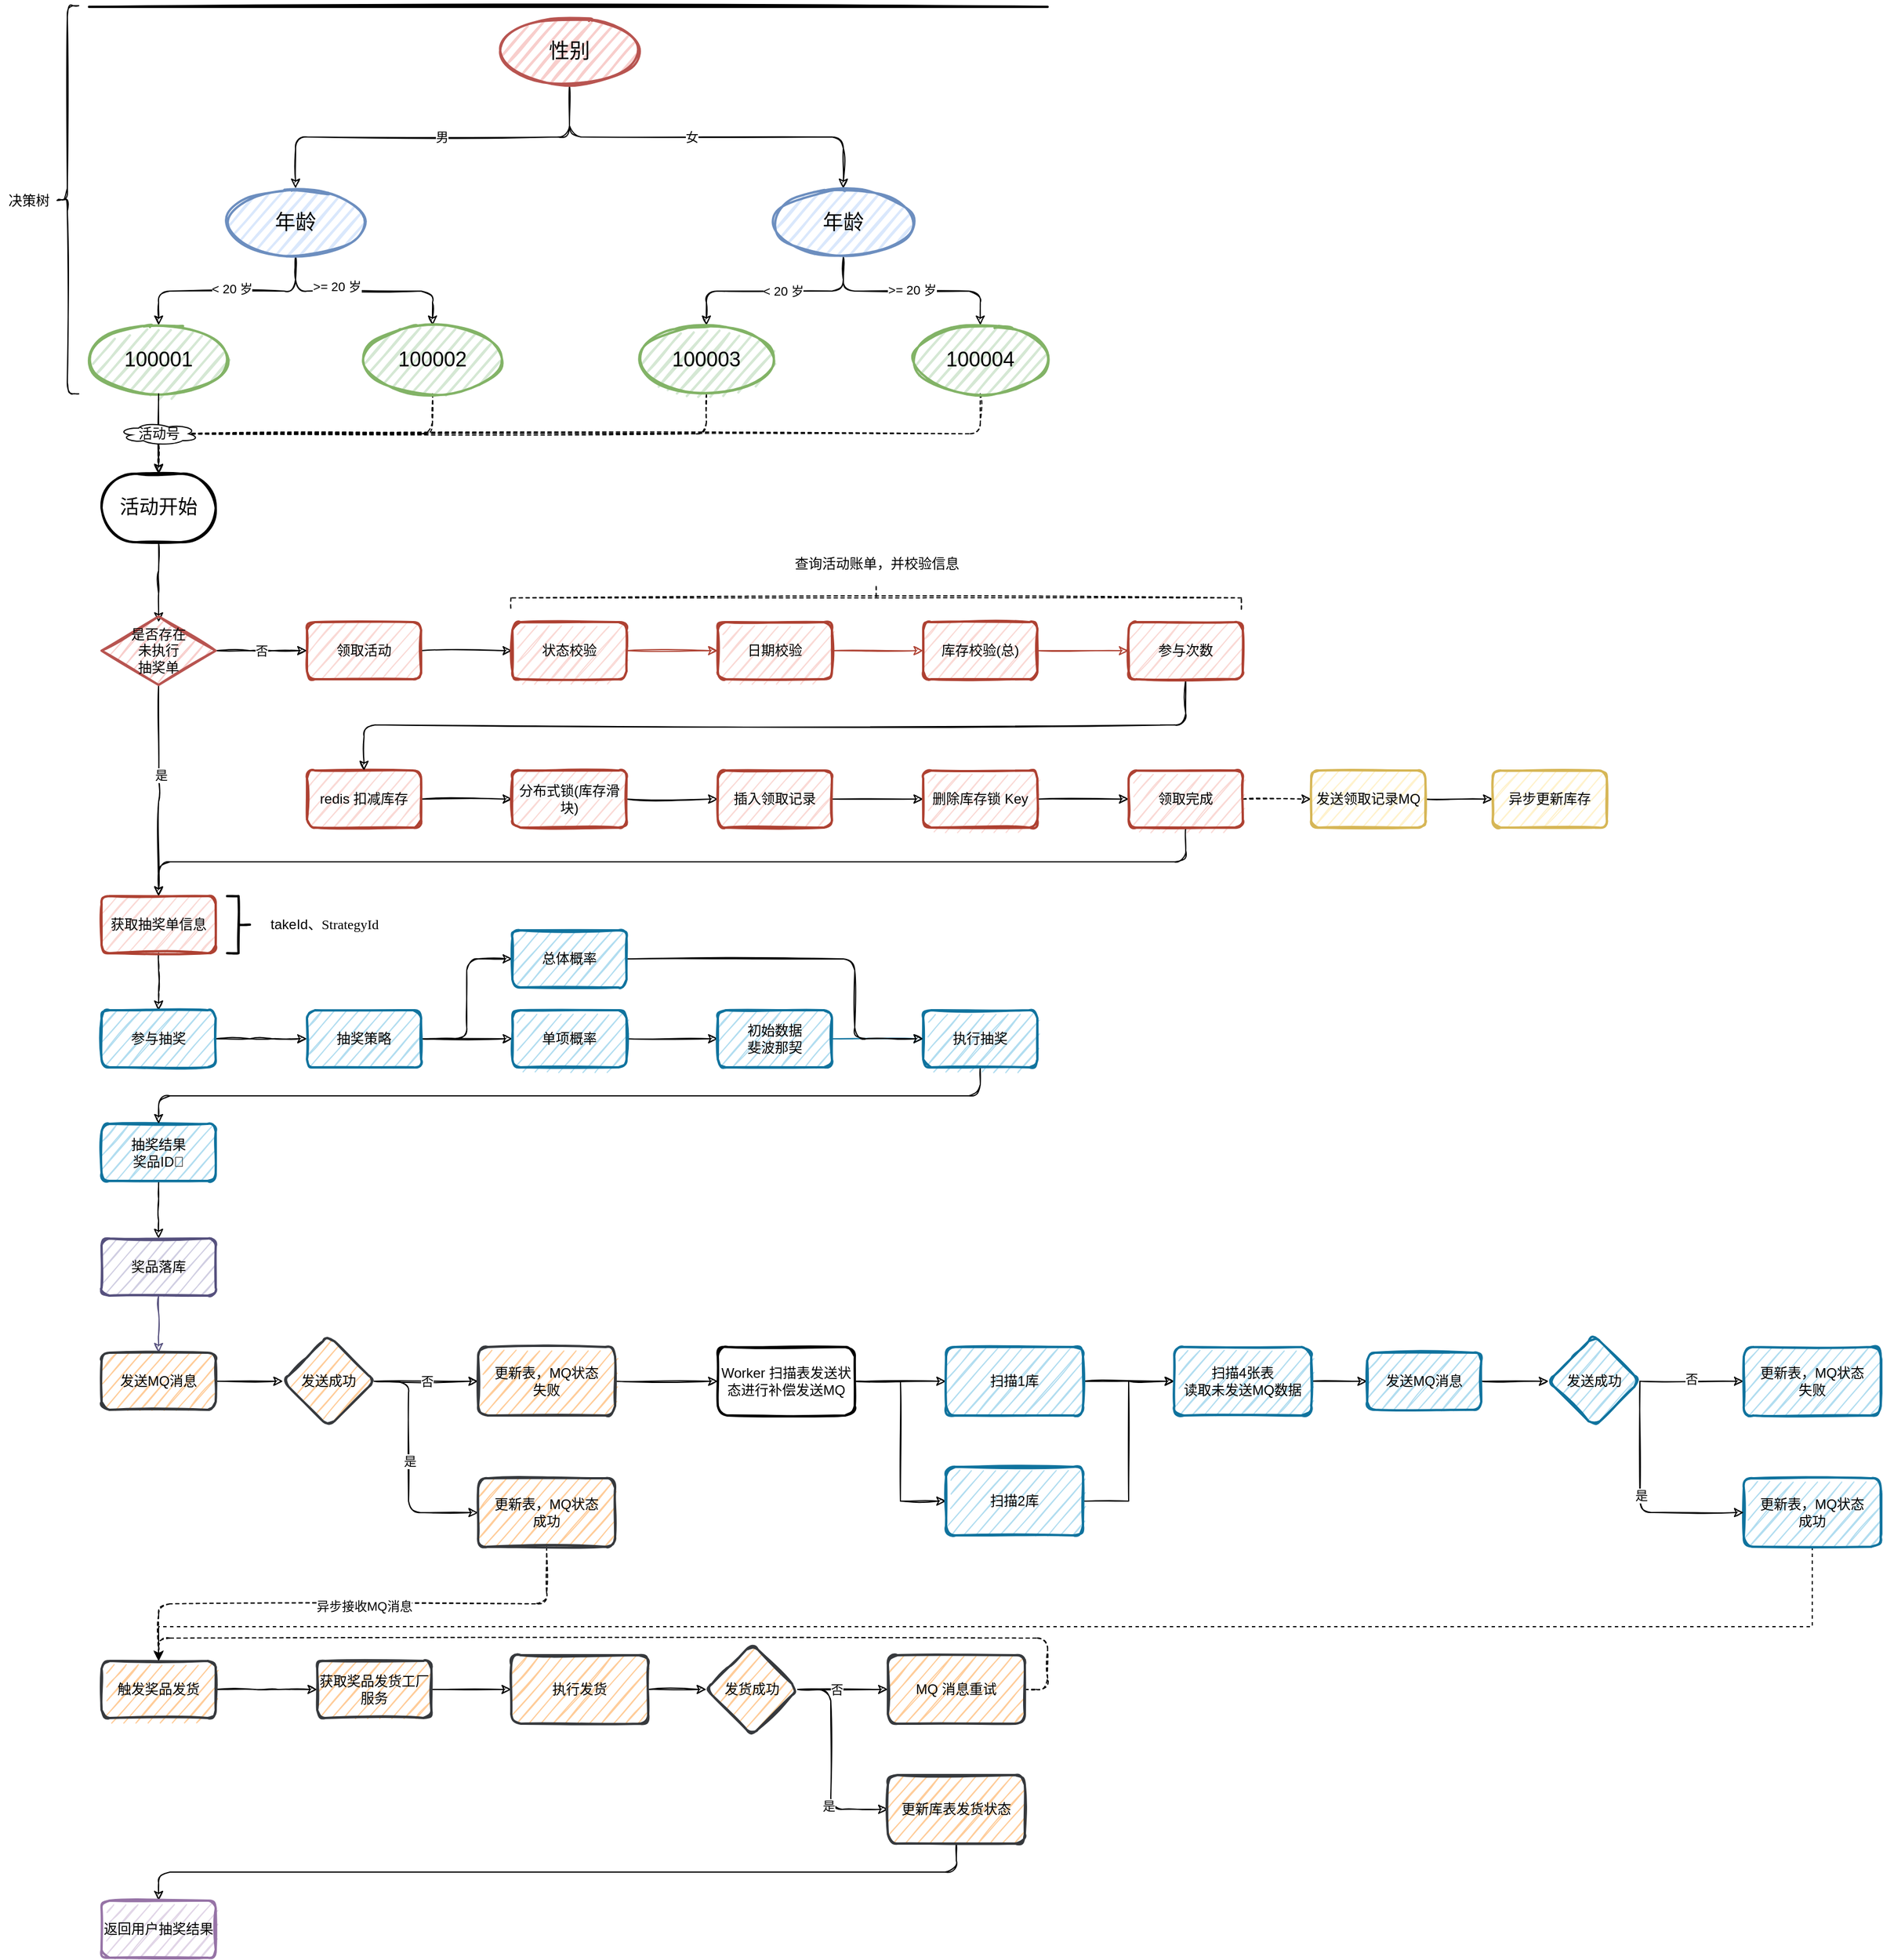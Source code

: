 <mxfile version="20.2.8" type="device"><diagram id="vXGlkZkOUuBDMCx0TaZ9" name="主流程"><mxGraphModel dx="2183" dy="1724" grid="0" gridSize="10" guides="1" tooltips="1" connect="1" arrows="1" fold="1" page="0" pageScale="1" pageWidth="827" pageHeight="1169" math="0" shadow="0"><root><mxCell id="0"/><mxCell id="1" parent="0"/><mxCell id="6XH0-8EDcf9ullUSbxHj-54" style="edgeStyle=elbowEdgeStyle;sketch=1;orthogonalLoop=1;jettySize=auto;elbow=vertical;html=1;exitX=0.5;exitY=1;exitDx=0;exitDy=0;exitPerimeter=0;" parent="1" source="6XH0-8EDcf9ullUSbxHj-1" edge="1"><mxGeometry relative="1" as="geometry"><mxPoint x="131" y="120" as="targetPoint"/></mxGeometry></mxCell><mxCell id="6XH0-8EDcf9ullUSbxHj-1" value="&lt;font style=&quot;font-size: 17px&quot;&gt;活动开始&lt;/font&gt;" style="strokeWidth=2;html=1;shape=mxgraph.flowchart.terminator;whiteSpace=wrap;sketch=1;rounded=1;" parent="1" vertex="1"><mxGeometry x="81" y="-10" width="100" height="60" as="geometry"/></mxCell><mxCell id="6XH0-8EDcf9ullUSbxHj-8" value="" style="edgeStyle=none;sketch=1;orthogonalLoop=1;jettySize=auto;html=1;" parent="1" source="6XH0-8EDcf9ullUSbxHj-4" target="6XH0-8EDcf9ullUSbxHj-7" edge="1"><mxGeometry relative="1" as="geometry"/></mxCell><mxCell id="6XH0-8EDcf9ullUSbxHj-4" value="领取活动" style="whiteSpace=wrap;html=1;absoluteArcSize=1;arcSize=14;strokeWidth=2;sketch=1;fillColor=#fad9d5;strokeColor=#ae4132;rounded=1;" parent="1" vertex="1"><mxGeometry x="261" y="120" width="100" height="50" as="geometry"/></mxCell><mxCell id="6XH0-8EDcf9ullUSbxHj-49" value="" style="edgeStyle=elbowEdgeStyle;sketch=1;orthogonalLoop=1;jettySize=auto;elbow=vertical;html=1;" parent="1" source="U3BsXF1RFJ7e_8A1FGxd-13" target="6XH0-8EDcf9ullUSbxHj-48" edge="1"><mxGeometry relative="1" as="geometry"/></mxCell><mxCell id="U3BsXF1RFJ7e_8A1FGxd-14" style="edgeStyle=orthogonalEdgeStyle;rounded=0;orthogonalLoop=1;jettySize=auto;html=1;exitX=1;exitY=0.5;exitDx=0;exitDy=0;entryX=0;entryY=0.5;entryDx=0;entryDy=0;sketch=1;" parent="1" source="6XH0-8EDcf9ullUSbxHj-15" target="U3BsXF1RFJ7e_8A1FGxd-9" edge="1"><mxGeometry relative="1" as="geometry"/></mxCell><mxCell id="6XH0-8EDcf9ullUSbxHj-15" value="redis 扣减库存" style="whiteSpace=wrap;html=1;absoluteArcSize=1;arcSize=14;strokeWidth=2;sketch=1;fillColor=#fad9d5;strokeColor=#ae4132;rounded=1;" parent="1" vertex="1"><mxGeometry x="261" y="250" width="100" height="50" as="geometry"/></mxCell><mxCell id="6XH0-8EDcf9ullUSbxHj-50" style="edgeStyle=elbowEdgeStyle;sketch=1;orthogonalLoop=1;jettySize=auto;elbow=vertical;html=1;exitX=0.5;exitY=1;exitDx=0;exitDy=0;entryX=0.5;entryY=0;entryDx=0;entryDy=0;" parent="1" source="6XH0-8EDcf9ullUSbxHj-48" target="6XH0-8EDcf9ullUSbxHj-19" edge="1"><mxGeometry relative="1" as="geometry"/></mxCell><mxCell id="6XH0-8EDcf9ullUSbxHj-48" value="获取抽奖单信息" style="whiteSpace=wrap;html=1;absoluteArcSize=1;arcSize=14;strokeWidth=2;sketch=1;fillColor=#fad9d5;strokeColor=#ae4132;rounded=1;" parent="1" vertex="1"><mxGeometry x="81" y="360" width="100" height="50" as="geometry"/></mxCell><mxCell id="6XH0-8EDcf9ullUSbxHj-23" value="" style="edgeStyle=elbowEdgeStyle;sketch=1;orthogonalLoop=1;jettySize=auto;elbow=vertical;html=1;fillColor=#b1ddf0;" parent="1" source="6XH0-8EDcf9ullUSbxHj-19" target="6XH0-8EDcf9ullUSbxHj-22" edge="1"><mxGeometry relative="1" as="geometry"/></mxCell><mxCell id="6XH0-8EDcf9ullUSbxHj-19" value="参与抽奖" style="whiteSpace=wrap;html=1;absoluteArcSize=1;arcSize=14;strokeWidth=2;sketch=1;fillColor=#b1ddf0;strokeColor=#10739e;rounded=1;" parent="1" vertex="1"><mxGeometry x="81" y="460" width="100" height="50" as="geometry"/></mxCell><mxCell id="6XH0-8EDcf9ullUSbxHj-41" value="" style="edgeStyle=elbowEdgeStyle;sketch=1;orthogonalLoop=1;jettySize=auto;elbow=vertical;html=1;" parent="1" source="6XH0-8EDcf9ullUSbxHj-37" target="6XH0-8EDcf9ullUSbxHj-40" edge="1"><mxGeometry relative="1" as="geometry"/></mxCell><mxCell id="6XH0-8EDcf9ullUSbxHj-37" value="抽奖结果&lt;br&gt;奖品ID🏅" style="whiteSpace=wrap;html=1;absoluteArcSize=1;arcSize=14;strokeWidth=2;sketch=1;fillColor=#b1ddf0;strokeColor=#10739e;rounded=1;" parent="1" vertex="1"><mxGeometry x="81" y="559.5" width="100" height="50" as="geometry"/></mxCell><mxCell id="6XH0-8EDcf9ullUSbxHj-43" value="" style="edgeStyle=elbowEdgeStyle;sketch=1;orthogonalLoop=1;jettySize=auto;elbow=vertical;html=1;fillColor=#d0cee2;strokeColor=#56517e;" parent="1" source="6XH0-8EDcf9ullUSbxHj-40" target="6XH0-8EDcf9ullUSbxHj-42" edge="1"><mxGeometry relative="1" as="geometry"/></mxCell><mxCell id="6XH0-8EDcf9ullUSbxHj-40" value="奖品落库" style="whiteSpace=wrap;html=1;absoluteArcSize=1;arcSize=14;strokeWidth=2;sketch=1;fillColor=#d0cee2;strokeColor=#56517e;rounded=1;" parent="1" vertex="1"><mxGeometry x="81" y="660" width="100" height="50" as="geometry"/></mxCell><mxCell id="6XH0-8EDcf9ullUSbxHj-45" value="" style="edgeStyle=elbowEdgeStyle;sketch=1;orthogonalLoop=1;jettySize=auto;elbow=vertical;html=1;dashed=1;" parent="1" source="-R9svivSNMf1CffQlSae-5" target="6XH0-8EDcf9ullUSbxHj-44" edge="1"><mxGeometry relative="1" as="geometry"/></mxCell><mxCell id="-R9svivSNMf1CffQlSae-14" value="异步接收MQ消息" style="edgeLabel;html=1;align=center;verticalAlign=middle;resizable=0;points=[];rounded=1;" parent="6XH0-8EDcf9ullUSbxHj-45" vertex="1" connectable="0"><mxGeometry x="-0.509" y="2" relative="1" as="geometry"><mxPoint x="-102" as="offset"/></mxGeometry></mxCell><mxCell id="-R9svivSNMf1CffQlSae-4" value="" style="edgeStyle=orthogonalEdgeStyle;orthogonalLoop=1;jettySize=auto;html=1;sketch=1;" parent="1" source="6XH0-8EDcf9ullUSbxHj-42" target="-R9svivSNMf1CffQlSae-3" edge="1"><mxGeometry relative="1" as="geometry"/></mxCell><mxCell id="6XH0-8EDcf9ullUSbxHj-42" value="发送MQ消息" style="whiteSpace=wrap;html=1;absoluteArcSize=1;arcSize=14;strokeWidth=2;sketch=1;fillColor=#ffcc99;strokeColor=#36393d;rounded=1;" parent="1" vertex="1"><mxGeometry x="81" y="760" width="100" height="50" as="geometry"/></mxCell><mxCell id="6XH0-8EDcf9ullUSbxHj-47" value="" style="edgeStyle=elbowEdgeStyle;sketch=1;orthogonalLoop=1;jettySize=auto;elbow=vertical;html=1;fillColor=#d5e8d4;" parent="1" source="6XH0-8EDcf9ullUSbxHj-44" target="6XH0-8EDcf9ullUSbxHj-46" edge="1"><mxGeometry relative="1" as="geometry"/></mxCell><mxCell id="6XH0-8EDcf9ullUSbxHj-44" value="触发奖品发货" style="whiteSpace=wrap;html=1;absoluteArcSize=1;arcSize=14;strokeWidth=2;sketch=1;fillColor=#ffcc99;strokeColor=#36393d;rounded=1;" parent="1" vertex="1"><mxGeometry x="81" y="1030" width="100" height="50" as="geometry"/></mxCell><mxCell id="-R9svivSNMf1CffQlSae-16" value="" style="edgeStyle=orthogonalEdgeStyle;sketch=1;orthogonalLoop=1;jettySize=auto;html=1;" parent="1" source="6XH0-8EDcf9ullUSbxHj-46" target="-R9svivSNMf1CffQlSae-15" edge="1"><mxGeometry relative="1" as="geometry"/></mxCell><mxCell id="6XH0-8EDcf9ullUSbxHj-46" value="获取奖品发货工厂服务" style="whiteSpace=wrap;html=1;absoluteArcSize=1;arcSize=14;strokeWidth=2;sketch=1;fillColor=#ffcc99;strokeColor=#36393d;rounded=1;" parent="1" vertex="1"><mxGeometry x="270" y="1030" width="100" height="50" as="geometry"/></mxCell><mxCell id="6XH0-8EDcf9ullUSbxHj-28" style="edgeStyle=orthogonalEdgeStyle;sketch=1;orthogonalLoop=1;jettySize=auto;html=1;exitX=1;exitY=0.5;exitDx=0;exitDy=0;entryX=0;entryY=0.5;entryDx=0;entryDy=0;" parent="1" source="6XH0-8EDcf9ullUSbxHj-22" target="6XH0-8EDcf9ullUSbxHj-24" edge="1"><mxGeometry relative="1" as="geometry"/></mxCell><mxCell id="6XH0-8EDcf9ullUSbxHj-29" style="edgeStyle=none;sketch=1;orthogonalLoop=1;jettySize=auto;html=1;exitX=1;exitY=0.5;exitDx=0;exitDy=0;fillColor=#b1ddf0;" parent="1" source="6XH0-8EDcf9ullUSbxHj-22" target="6XH0-8EDcf9ullUSbxHj-26" edge="1"><mxGeometry relative="1" as="geometry"/></mxCell><mxCell id="6XH0-8EDcf9ullUSbxHj-22" value="抽奖策略" style="whiteSpace=wrap;html=1;absoluteArcSize=1;arcSize=14;strokeWidth=2;sketch=1;fillColor=#b1ddf0;strokeColor=#10739e;rounded=1;" parent="1" vertex="1"><mxGeometry x="261" y="460" width="100" height="50" as="geometry"/></mxCell><mxCell id="6XH0-8EDcf9ullUSbxHj-31" value="" style="edgeStyle=none;sketch=1;orthogonalLoop=1;jettySize=auto;html=1;fillColor=#b1ddf0;" parent="1" source="6XH0-8EDcf9ullUSbxHj-26" target="6XH0-8EDcf9ullUSbxHj-30" edge="1"><mxGeometry relative="1" as="geometry"/></mxCell><mxCell id="6XH0-8EDcf9ullUSbxHj-26" value="单项概率" style="whiteSpace=wrap;html=1;absoluteArcSize=1;arcSize=14;strokeWidth=2;sketch=1;fillColor=#b1ddf0;strokeColor=#10739e;rounded=1;" parent="1" vertex="1"><mxGeometry x="441" y="460" width="100" height="50" as="geometry"/></mxCell><mxCell id="6XH0-8EDcf9ullUSbxHj-35" value="" style="edgeStyle=orthogonalEdgeStyle;sketch=1;orthogonalLoop=1;jettySize=auto;html=1;fillColor=#b1ddf0;strokeColor=#10739e;" parent="1" source="6XH0-8EDcf9ullUSbxHj-30" target="6XH0-8EDcf9ullUSbxHj-34" edge="1"><mxGeometry relative="1" as="geometry"/></mxCell><mxCell id="6XH0-8EDcf9ullUSbxHj-30" value="初始数据&lt;br&gt;斐波那契" style="whiteSpace=wrap;html=1;absoluteArcSize=1;arcSize=14;strokeWidth=2;sketch=1;fillColor=#b1ddf0;strokeColor=#10739e;rounded=1;" parent="1" vertex="1"><mxGeometry x="621" y="460" width="100" height="50" as="geometry"/></mxCell><mxCell id="6XH0-8EDcf9ullUSbxHj-39" style="edgeStyle=elbowEdgeStyle;sketch=1;orthogonalLoop=1;jettySize=auto;elbow=vertical;html=1;exitX=0.5;exitY=1;exitDx=0;exitDy=0;entryX=0.5;entryY=0;entryDx=0;entryDy=0;" parent="1" source="6XH0-8EDcf9ullUSbxHj-34" target="6XH0-8EDcf9ullUSbxHj-37" edge="1"><mxGeometry relative="1" as="geometry"/></mxCell><mxCell id="6XH0-8EDcf9ullUSbxHj-34" value="执行抽奖" style="whiteSpace=wrap;html=1;absoluteArcSize=1;arcSize=14;strokeWidth=2;sketch=1;fillColor=#b1ddf0;strokeColor=#10739e;rounded=1;" parent="1" vertex="1"><mxGeometry x="801" y="460" width="100" height="50" as="geometry"/></mxCell><mxCell id="6XH0-8EDcf9ullUSbxHj-33" style="edgeStyle=orthogonalEdgeStyle;sketch=1;orthogonalLoop=1;jettySize=auto;html=1;exitX=1;exitY=0.5;exitDx=0;exitDy=0;entryX=0;entryY=0.5;entryDx=0;entryDy=0;" parent="1" source="6XH0-8EDcf9ullUSbxHj-24" target="6XH0-8EDcf9ullUSbxHj-34" edge="1"><mxGeometry relative="1" as="geometry"><Array as="points"><mxPoint x="741" y="415"/><mxPoint x="741" y="485"/></Array></mxGeometry></mxCell><mxCell id="6XH0-8EDcf9ullUSbxHj-24" value="总体概率" style="whiteSpace=wrap;html=1;absoluteArcSize=1;arcSize=14;strokeWidth=2;sketch=1;fillColor=#b1ddf0;strokeColor=#10739e;rounded=1;" parent="1" vertex="1"><mxGeometry x="441" y="390" width="100" height="50" as="geometry"/></mxCell><mxCell id="6XH0-8EDcf9ullUSbxHj-10" value="" style="edgeStyle=none;sketch=1;orthogonalLoop=1;jettySize=auto;html=1;fillColor=#fad9d5;strokeColor=#ae4132;" parent="1" source="6XH0-8EDcf9ullUSbxHj-7" target="6XH0-8EDcf9ullUSbxHj-9" edge="1"><mxGeometry relative="1" as="geometry"/></mxCell><mxCell id="6XH0-8EDcf9ullUSbxHj-7" value="状态校验" style="whiteSpace=wrap;html=1;absoluteArcSize=1;arcSize=14;strokeWidth=2;sketch=1;fillColor=#fad9d5;strokeColor=#ae4132;rounded=1;" parent="1" vertex="1"><mxGeometry x="441" y="120" width="100" height="50" as="geometry"/></mxCell><mxCell id="6XH0-8EDcf9ullUSbxHj-12" value="" style="edgeStyle=none;sketch=1;orthogonalLoop=1;jettySize=auto;html=1;fillColor=#fad9d5;strokeColor=#ae4132;" parent="1" source="6XH0-8EDcf9ullUSbxHj-9" target="6XH0-8EDcf9ullUSbxHj-11" edge="1"><mxGeometry relative="1" as="geometry"/></mxCell><mxCell id="6XH0-8EDcf9ullUSbxHj-9" value="日期校验" style="whiteSpace=wrap;html=1;absoluteArcSize=1;arcSize=14;strokeWidth=2;sketch=1;fillColor=#fad9d5;strokeColor=#ae4132;rounded=1;" parent="1" vertex="1"><mxGeometry x="621" y="120" width="100" height="50" as="geometry"/></mxCell><mxCell id="6XH0-8EDcf9ullUSbxHj-14" value="" style="edgeStyle=none;sketch=1;orthogonalLoop=1;jettySize=auto;html=1;fillColor=#fad9d5;strokeColor=#ae4132;" parent="1" source="6XH0-8EDcf9ullUSbxHj-11" target="6XH0-8EDcf9ullUSbxHj-13" edge="1"><mxGeometry relative="1" as="geometry"/></mxCell><mxCell id="6XH0-8EDcf9ullUSbxHj-11" value="库存校验(总)" style="whiteSpace=wrap;html=1;absoluteArcSize=1;arcSize=14;strokeWidth=2;sketch=1;fillColor=#fad9d5;strokeColor=#ae4132;rounded=1;" parent="1" vertex="1"><mxGeometry x="801" y="120" width="100" height="50" as="geometry"/></mxCell><mxCell id="6XH0-8EDcf9ullUSbxHj-18" style="edgeStyle=elbowEdgeStyle;sketch=1;orthogonalLoop=1;jettySize=auto;elbow=vertical;html=1;exitX=0.5;exitY=1;exitDx=0;exitDy=0;" parent="1" source="6XH0-8EDcf9ullUSbxHj-13" target="6XH0-8EDcf9ullUSbxHj-15" edge="1"><mxGeometry relative="1" as="geometry"/></mxCell><mxCell id="6XH0-8EDcf9ullUSbxHj-13" value="参与次数" style="whiteSpace=wrap;html=1;absoluteArcSize=1;arcSize=14;strokeWidth=2;sketch=1;fillColor=#fad9d5;strokeColor=#ae4132;rounded=1;" parent="1" vertex="1"><mxGeometry x="981" y="120" width="100" height="50" as="geometry"/></mxCell><mxCell id="6XH0-8EDcf9ullUSbxHj-51" value="" style="strokeWidth=2;html=1;shape=mxgraph.flowchart.annotation_2;align=left;labelPosition=right;pointerEvents=1;sketch=1;gradientColor=none;rotation=-180;rounded=1;" parent="1" vertex="1"><mxGeometry x="191" y="360" width="20" height="50" as="geometry"/></mxCell><mxCell id="6XH0-8EDcf9ullUSbxHj-52" value="&lt;span&gt;takeId、&lt;/span&gt;&lt;span style=&quot;font-size: 9pt ; background-color: rgb(255 , 255 , 255) ; font-family: &amp;#34;menlo&amp;#34;&quot;&gt;StrategyId&lt;/span&gt;" style="text;html=1;align=center;verticalAlign=middle;resizable=0;points=[];autosize=1;rounded=1;" parent="1" vertex="1"><mxGeometry x="211" y="375" width="130" height="20" as="geometry"/></mxCell><mxCell id="6XH0-8EDcf9ullUSbxHj-56" value="否" style="edgeStyle=elbowEdgeStyle;sketch=1;orthogonalLoop=1;jettySize=auto;elbow=horizontal;html=1;exitX=1;exitY=0.5;exitDx=0;exitDy=0;exitPerimeter=0;entryX=0;entryY=0.5;entryDx=0;entryDy=0;" parent="1" source="6XH0-8EDcf9ullUSbxHj-55" target="6XH0-8EDcf9ullUSbxHj-4" edge="1"><mxGeometry relative="1" as="geometry"><mxPoint x="181" y="190" as="targetPoint"/></mxGeometry></mxCell><mxCell id="6XH0-8EDcf9ullUSbxHj-57" style="edgeStyle=elbowEdgeStyle;sketch=1;orthogonalLoop=1;jettySize=auto;elbow=vertical;html=1;exitX=0.5;exitY=1;exitDx=0;exitDy=0;exitPerimeter=0;entryX=0.5;entryY=0;entryDx=0;entryDy=0;" parent="1" source="6XH0-8EDcf9ullUSbxHj-55" target="6XH0-8EDcf9ullUSbxHj-48" edge="1"><mxGeometry relative="1" as="geometry"/></mxCell><mxCell id="6XH0-8EDcf9ullUSbxHj-58" value="是" style="edgeLabel;html=1;align=center;verticalAlign=middle;resizable=0;points=[];rounded=1;" parent="6XH0-8EDcf9ullUSbxHj-57" vertex="1" connectable="0"><mxGeometry x="0.005" y="14" relative="1" as="geometry"><mxPoint x="-12" y="-14" as="offset"/></mxGeometry></mxCell><mxCell id="6XH0-8EDcf9ullUSbxHj-55" value="是否存在&lt;br&gt;未执行&lt;br&gt;抽奖单" style="strokeWidth=2;html=1;shape=mxgraph.flowchart.decision;whiteSpace=wrap;sketch=1;fillColor=#f8cecc;strokeColor=#b85450;rounded=1;" parent="1" vertex="1"><mxGeometry x="81" y="115" width="100" height="60" as="geometry"/></mxCell><mxCell id="6XH0-8EDcf9ullUSbxHj-59" value="" style="strokeWidth=1;html=1;shape=mxgraph.flowchart.annotation_2;align=left;labelPosition=right;pointerEvents=1;sketch=1;gradientColor=none;rotation=90;dashed=1;rounded=1;" parent="1" vertex="1"><mxGeometry x="749.75" y="-221.25" width="20" height="640" as="geometry"/></mxCell><mxCell id="6XH0-8EDcf9ullUSbxHj-60" value="查询活动账单，并校验信息" style="text;html=1;align=center;verticalAlign=middle;resizable=0;points=[];autosize=1;rounded=1;" parent="1" vertex="1"><mxGeometry x="679.75" y="59" width="160" height="20" as="geometry"/></mxCell><mxCell id="PpdrGsxcxqGXUW3jAKNM-9" style="edgeStyle=orthogonalEdgeStyle;sketch=1;orthogonalLoop=1;jettySize=auto;html=1;exitX=0.5;exitY=1;exitDx=0;exitDy=0;entryX=0.5;entryY=0;entryDx=0;entryDy=0;" parent="1" source="PpdrGsxcxqGXUW3jAKNM-1" target="PpdrGsxcxqGXUW3jAKNM-2" edge="1"><mxGeometry relative="1" as="geometry"/></mxCell><mxCell id="PpdrGsxcxqGXUW3jAKNM-11" value="男" style="edgeLabel;html=1;align=center;verticalAlign=middle;resizable=0;points=[];rounded=1;" parent="PpdrGsxcxqGXUW3jAKNM-9" vertex="1" connectable="0"><mxGeometry x="-0.05" relative="1" as="geometry"><mxPoint as="offset"/></mxGeometry></mxCell><mxCell id="PpdrGsxcxqGXUW3jAKNM-10" style="edgeStyle=orthogonalEdgeStyle;sketch=1;orthogonalLoop=1;jettySize=auto;html=1;exitX=0.5;exitY=1;exitDx=0;exitDy=0;" parent="1" source="PpdrGsxcxqGXUW3jAKNM-1" target="PpdrGsxcxqGXUW3jAKNM-3" edge="1"><mxGeometry relative="1" as="geometry"/></mxCell><mxCell id="PpdrGsxcxqGXUW3jAKNM-12" value="女" style="edgeLabel;html=1;align=center;verticalAlign=middle;resizable=0;points=[];rounded=1;" parent="PpdrGsxcxqGXUW3jAKNM-10" vertex="1" connectable="0"><mxGeometry x="-0.082" relative="1" as="geometry"><mxPoint as="offset"/></mxGeometry></mxCell><mxCell id="PpdrGsxcxqGXUW3jAKNM-1" value="&lt;font style=&quot;font-size: 18px&quot;&gt;性别&lt;/font&gt;" style="ellipse;whiteSpace=wrap;html=1;strokeWidth=2;fillWeight=2;hachureGap=8;fillColor=#f8cecc;fillStyle=dots;sketch=1;strokeColor=#b85450;rounded=1;" parent="1" vertex="1"><mxGeometry x="431" y="-410" width="120" height="60" as="geometry"/></mxCell><mxCell id="PpdrGsxcxqGXUW3jAKNM-13" style="edgeStyle=orthogonalEdgeStyle;sketch=1;orthogonalLoop=1;jettySize=auto;html=1;exitX=0.5;exitY=1;exitDx=0;exitDy=0;" parent="1" source="PpdrGsxcxqGXUW3jAKNM-2" target="PpdrGsxcxqGXUW3jAKNM-6" edge="1"><mxGeometry relative="1" as="geometry"/></mxCell><mxCell id="PpdrGsxcxqGXUW3jAKNM-15" value="&amp;lt; 20 岁" style="edgeLabel;html=1;align=center;verticalAlign=middle;resizable=0;points=[];rounded=1;" parent="PpdrGsxcxqGXUW3jAKNM-13" vertex="1" connectable="0"><mxGeometry x="-0.044" y="-2" relative="1" as="geometry"><mxPoint as="offset"/></mxGeometry></mxCell><mxCell id="PpdrGsxcxqGXUW3jAKNM-14" style="edgeStyle=orthogonalEdgeStyle;sketch=1;orthogonalLoop=1;jettySize=auto;html=1;exitX=0.5;exitY=1;exitDx=0;exitDy=0;entryX=0.5;entryY=0;entryDx=0;entryDy=0;" parent="1" source="PpdrGsxcxqGXUW3jAKNM-2" target="PpdrGsxcxqGXUW3jAKNM-7" edge="1"><mxGeometry relative="1" as="geometry"/></mxCell><mxCell id="PpdrGsxcxqGXUW3jAKNM-16" value="&amp;gt;= 20 岁" style="edgeLabel;html=1;align=center;verticalAlign=middle;resizable=0;points=[];rounded=1;" parent="PpdrGsxcxqGXUW3jAKNM-14" vertex="1" connectable="0"><mxGeometry x="-0.267" y="4" relative="1" as="geometry"><mxPoint as="offset"/></mxGeometry></mxCell><mxCell id="PpdrGsxcxqGXUW3jAKNM-2" value="&lt;font style=&quot;font-size: 18px&quot;&gt;年龄&lt;/font&gt;" style="ellipse;whiteSpace=wrap;html=1;strokeWidth=2;fillWeight=2;hachureGap=8;fillColor=#dae8fc;fillStyle=dots;sketch=1;strokeColor=#6c8ebf;rounded=1;" parent="1" vertex="1"><mxGeometry x="191" y="-260" width="120" height="60" as="geometry"/></mxCell><mxCell id="PpdrGsxcxqGXUW3jAKNM-19" style="edgeStyle=orthogonalEdgeStyle;sketch=1;orthogonalLoop=1;jettySize=auto;html=1;exitX=0.5;exitY=1;exitDx=0;exitDy=0;entryX=0.5;entryY=0;entryDx=0;entryDy=0;" parent="1" source="PpdrGsxcxqGXUW3jAKNM-3" target="PpdrGsxcxqGXUW3jAKNM-17" edge="1"><mxGeometry relative="1" as="geometry"/></mxCell><mxCell id="PpdrGsxcxqGXUW3jAKNM-21" value="&amp;lt; 20 岁" style="edgeLabel;html=1;align=center;verticalAlign=middle;resizable=0;points=[];rounded=1;" parent="PpdrGsxcxqGXUW3jAKNM-19" vertex="1" connectable="0"><mxGeometry x="-0.078" relative="1" as="geometry"><mxPoint as="offset"/></mxGeometry></mxCell><mxCell id="PpdrGsxcxqGXUW3jAKNM-20" style="edgeStyle=orthogonalEdgeStyle;sketch=1;orthogonalLoop=1;jettySize=auto;html=1;exitX=0.5;exitY=1;exitDx=0;exitDy=0;" parent="1" source="PpdrGsxcxqGXUW3jAKNM-3" target="PpdrGsxcxqGXUW3jAKNM-18" edge="1"><mxGeometry relative="1" as="geometry"/></mxCell><mxCell id="PpdrGsxcxqGXUW3jAKNM-22" value="&amp;gt;= 20 岁" style="edgeLabel;html=1;align=center;verticalAlign=middle;resizable=0;points=[];rounded=1;" parent="PpdrGsxcxqGXUW3jAKNM-20" vertex="1" connectable="0"><mxGeometry y="1" relative="1" as="geometry"><mxPoint as="offset"/></mxGeometry></mxCell><mxCell id="PpdrGsxcxqGXUW3jAKNM-3" value="&lt;font style=&quot;font-size: 18px&quot;&gt;年龄&lt;/font&gt;" style="ellipse;whiteSpace=wrap;html=1;strokeWidth=2;fillWeight=2;hachureGap=8;fillColor=#dae8fc;fillStyle=dots;sketch=1;strokeColor=#6c8ebf;rounded=1;" parent="1" vertex="1"><mxGeometry x="671" y="-260" width="120" height="60" as="geometry"/></mxCell><mxCell id="PpdrGsxcxqGXUW3jAKNM-6" value="&lt;font style=&quot;font-size: 18px&quot;&gt;100001&lt;/font&gt;" style="ellipse;whiteSpace=wrap;html=1;strokeWidth=2;fillWeight=2;hachureGap=8;fillColor=#d5e8d4;fillStyle=dots;sketch=1;strokeColor=#82b366;rounded=1;" parent="1" vertex="1"><mxGeometry x="71" y="-140" width="120" height="60" as="geometry"/></mxCell><mxCell id="PpdrGsxcxqGXUW3jAKNM-39" style="edgeStyle=orthogonalEdgeStyle;sketch=1;orthogonalLoop=1;jettySize=auto;html=1;exitX=0.5;exitY=1;exitDx=0;exitDy=0;dashed=1;strokeWidth=1;" parent="1" source="PpdrGsxcxqGXUW3jAKNM-7" target="6XH0-8EDcf9ullUSbxHj-1" edge="1"><mxGeometry relative="1" as="geometry"/></mxCell><mxCell id="PpdrGsxcxqGXUW3jAKNM-7" value="&lt;span style=&quot;font-size: 18px&quot;&gt;100002&lt;/span&gt;" style="ellipse;whiteSpace=wrap;html=1;strokeWidth=2;fillWeight=2;hachureGap=8;fillColor=#d5e8d4;fillStyle=dots;sketch=1;strokeColor=#82b366;rounded=1;" parent="1" vertex="1"><mxGeometry x="311" y="-140" width="120" height="60" as="geometry"/></mxCell><mxCell id="PpdrGsxcxqGXUW3jAKNM-40" style="edgeStyle=orthogonalEdgeStyle;sketch=1;orthogonalLoop=1;jettySize=auto;html=1;exitX=0.5;exitY=1;exitDx=0;exitDy=0;dashed=1;strokeWidth=1;" parent="1" source="PpdrGsxcxqGXUW3jAKNM-17" target="6XH0-8EDcf9ullUSbxHj-1" edge="1"><mxGeometry relative="1" as="geometry"/></mxCell><mxCell id="PpdrGsxcxqGXUW3jAKNM-17" value="&lt;span style=&quot;font-size: 18px&quot;&gt;100003&lt;/span&gt;" style="ellipse;whiteSpace=wrap;html=1;strokeWidth=2;fillWeight=2;hachureGap=8;fillColor=#d5e8d4;fillStyle=dots;sketch=1;strokeColor=#82b366;rounded=1;" parent="1" vertex="1"><mxGeometry x="551" y="-140" width="120" height="60" as="geometry"/></mxCell><mxCell id="PpdrGsxcxqGXUW3jAKNM-41" style="edgeStyle=orthogonalEdgeStyle;sketch=1;orthogonalLoop=1;jettySize=auto;html=1;exitX=0.5;exitY=1;exitDx=0;exitDy=0;entryX=0.5;entryY=0;entryDx=0;entryDy=0;entryPerimeter=0;dashed=1;strokeWidth=1;" parent="1" source="PpdrGsxcxqGXUW3jAKNM-18" target="6XH0-8EDcf9ullUSbxHj-1" edge="1"><mxGeometry relative="1" as="geometry"/></mxCell><mxCell id="PpdrGsxcxqGXUW3jAKNM-18" value="&lt;span style=&quot;font-size: 18px&quot;&gt;100004&lt;/span&gt;" style="ellipse;whiteSpace=wrap;html=1;strokeWidth=2;fillWeight=2;hachureGap=8;fillColor=#d5e8d4;fillStyle=dots;sketch=1;strokeColor=#82b366;rounded=1;" parent="1" vertex="1"><mxGeometry x="791" y="-140" width="120" height="60" as="geometry"/></mxCell><mxCell id="PpdrGsxcxqGXUW3jAKNM-32" value="" style="endArrow=classic;html=1;exitX=0.5;exitY=1;exitDx=0;exitDy=0;entryX=0.5;entryY=0;entryDx=0;entryDy=0;entryPerimeter=0;sketch=1;" parent="1" source="PpdrGsxcxqGXUW3jAKNM-6" target="6XH0-8EDcf9ullUSbxHj-1" edge="1"><mxGeometry relative="1" as="geometry"><mxPoint x="361" y="-40" as="sourcePoint"/><mxPoint x="291" y="-20" as="targetPoint"/></mxGeometry></mxCell><mxCell id="PpdrGsxcxqGXUW3jAKNM-33" value="活动号" style="shape=cloud;html=1;outlineConnect=0;rounded=1;" parent="PpdrGsxcxqGXUW3jAKNM-32" vertex="1"><mxGeometry width="70" height="20" relative="1" as="geometry"><mxPoint x="-35" y="-10" as="offset"/></mxGeometry></mxCell><mxCell id="PpdrGsxcxqGXUW3jAKNM-34" value="" style="shape=curlyBracket;whiteSpace=wrap;html=1;sketch=1;rounded=1;" parent="1" vertex="1"><mxGeometry x="41" y="-420" width="20" height="340" as="geometry"/></mxCell><mxCell id="PpdrGsxcxqGXUW3jAKNM-37" value="决策树" style="text;html=1;align=center;verticalAlign=middle;resizable=0;points=[];autosize=1;rounded=1;" parent="1" vertex="1"><mxGeometry x="-8" y="-259" width="50" height="20" as="geometry"/></mxCell><mxCell id="PpdrGsxcxqGXUW3jAKNM-38" value="" style="line;strokeWidth=2;html=1;sketch=1;rounded=1;" parent="1" vertex="1"><mxGeometry x="70" y="-424" width="840" height="10" as="geometry"/></mxCell><mxCell id="-R9svivSNMf1CffQlSae-6" value="" style="edgeStyle=orthogonalEdgeStyle;orthogonalLoop=1;jettySize=auto;html=1;sketch=1;entryX=0;entryY=0.5;entryDx=0;entryDy=0;" parent="1" source="-R9svivSNMf1CffQlSae-3" target="-R9svivSNMf1CffQlSae-5" edge="1"><mxGeometry relative="1" as="geometry"><Array as="points"><mxPoint x="350" y="785"/><mxPoint x="350" y="900"/></Array></mxGeometry></mxCell><mxCell id="-R9svivSNMf1CffQlSae-7" value="是" style="edgeLabel;html=1;align=center;verticalAlign=middle;resizable=0;points=[];rounded=1;" parent="-R9svivSNMf1CffQlSae-6" vertex="1" connectable="0"><mxGeometry x="-0.033" y="1" relative="1" as="geometry"><mxPoint as="offset"/></mxGeometry></mxCell><mxCell id="-R9svivSNMf1CffQlSae-13" value="否" style="edgeStyle=orthogonalEdgeStyle;sketch=1;orthogonalLoop=1;jettySize=auto;html=1;exitX=1;exitY=0.5;exitDx=0;exitDy=0;entryX=0;entryY=0.5;entryDx=0;entryDy=0;" parent="1" source="-R9svivSNMf1CffQlSae-3" target="-R9svivSNMf1CffQlSae-8" edge="1"><mxGeometry relative="1" as="geometry"/></mxCell><mxCell id="-R9svivSNMf1CffQlSae-3" value="发送成功" style="rhombus;whiteSpace=wrap;html=1;strokeColor=#36393d;strokeWidth=2;fillColor=#ffcc99;arcSize=14;sketch=1;rounded=1;" parent="1" vertex="1"><mxGeometry x="240" y="745" width="80" height="80" as="geometry"/></mxCell><mxCell id="-R9svivSNMf1CffQlSae-5" value="更新表，MQ状态&lt;br&gt;成功" style="whiteSpace=wrap;html=1;strokeColor=#36393d;strokeWidth=2;fillColor=#ffcc99;arcSize=14;sketch=1;rounded=1;" parent="1" vertex="1"><mxGeometry x="411" y="870" width="120" height="60" as="geometry"/></mxCell><mxCell id="-R9svivSNMf1CffQlSae-12" value="" style="edgeStyle=orthogonalEdgeStyle;orthogonalLoop=1;jettySize=auto;html=1;sketch=1;" parent="1" source="-R9svivSNMf1CffQlSae-8" target="-R9svivSNMf1CffQlSae-11" edge="1"><mxGeometry relative="1" as="geometry"/></mxCell><mxCell id="-R9svivSNMf1CffQlSae-8" value="更新表，MQ状态&lt;br&gt;失败" style="whiteSpace=wrap;html=1;strokeColor=#36393d;strokeWidth=2;fillColor=#ffcc99;arcSize=14;sketch=1;rounded=1;" parent="1" vertex="1"><mxGeometry x="411" y="755" width="120" height="60" as="geometry"/></mxCell><mxCell id="grtY7qDk-9TQaA-SVi02-2" value="" style="edgeStyle=orthogonalEdgeStyle;rounded=0;orthogonalLoop=1;jettySize=auto;html=1;sketch=1;" parent="1" source="-R9svivSNMf1CffQlSae-11" target="grtY7qDk-9TQaA-SVi02-1" edge="1"><mxGeometry relative="1" as="geometry"/></mxCell><mxCell id="grtY7qDk-9TQaA-SVi02-18" style="edgeStyle=orthogonalEdgeStyle;rounded=0;sketch=1;orthogonalLoop=1;jettySize=auto;html=1;exitX=1;exitY=0.5;exitDx=0;exitDy=0;entryX=0;entryY=0.5;entryDx=0;entryDy=0;" parent="1" source="-R9svivSNMf1CffQlSae-11" target="grtY7qDk-9TQaA-SVi02-3" edge="1"><mxGeometry relative="1" as="geometry"/></mxCell><mxCell id="-R9svivSNMf1CffQlSae-11" value="Worker 扫描表发送状态进行补偿发送MQ" style="whiteSpace=wrap;html=1;strokeWidth=2;arcSize=14;sketch=1;rounded=1;" parent="1" vertex="1"><mxGeometry x="621" y="755" width="120" height="60" as="geometry"/></mxCell><mxCell id="-R9svivSNMf1CffQlSae-20" value="" style="edgeStyle=orthogonalEdgeStyle;sketch=1;orthogonalLoop=1;jettySize=auto;html=1;" parent="1" source="-R9svivSNMf1CffQlSae-15" target="-R9svivSNMf1CffQlSae-19" edge="1"><mxGeometry relative="1" as="geometry"/></mxCell><mxCell id="-R9svivSNMf1CffQlSae-15" value="执行发货" style="whiteSpace=wrap;html=1;strokeWidth=2;arcSize=14;sketch=1;fillColor=#ffcc99;strokeColor=#36393d;rounded=1;" parent="1" vertex="1"><mxGeometry x="440" y="1025" width="120" height="60" as="geometry"/></mxCell><mxCell id="-R9svivSNMf1CffQlSae-22" value="" style="edgeStyle=orthogonalEdgeStyle;sketch=1;orthogonalLoop=1;jettySize=auto;html=1;entryX=0;entryY=0.5;entryDx=0;entryDy=0;" parent="1" source="-R9svivSNMf1CffQlSae-19" target="-R9svivSNMf1CffQlSae-21" edge="1"><mxGeometry relative="1" as="geometry"><Array as="points"><mxPoint x="720" y="1055"/><mxPoint x="720" y="1160"/></Array></mxGeometry></mxCell><mxCell id="-R9svivSNMf1CffQlSae-25" value="是" style="edgeLabel;html=1;align=center;verticalAlign=middle;resizable=0;points=[];rounded=1;" parent="-R9svivSNMf1CffQlSae-22" vertex="1" connectable="0"><mxGeometry x="0.422" y="-2" relative="1" as="geometry"><mxPoint as="offset"/></mxGeometry></mxCell><mxCell id="-R9svivSNMf1CffQlSae-24" style="edgeStyle=orthogonalEdgeStyle;sketch=1;orthogonalLoop=1;jettySize=auto;html=1;exitX=1;exitY=0.5;exitDx=0;exitDy=0;entryX=0;entryY=0.5;entryDx=0;entryDy=0;" parent="1" source="-R9svivSNMf1CffQlSae-19" target="-R9svivSNMf1CffQlSae-23" edge="1"><mxGeometry relative="1" as="geometry"/></mxCell><mxCell id="-R9svivSNMf1CffQlSae-26" value="否" style="edgeLabel;html=1;align=center;verticalAlign=middle;resizable=0;points=[];rounded=1;" parent="-R9svivSNMf1CffQlSae-24" vertex="1" connectable="0"><mxGeometry x="-0.147" relative="1" as="geometry"><mxPoint as="offset"/></mxGeometry></mxCell><mxCell id="-R9svivSNMf1CffQlSae-19" value="发货成功" style="rhombus;whiteSpace=wrap;html=1;strokeWidth=2;arcSize=14;sketch=1;fillColor=#ffcc99;strokeColor=#36393d;rounded=1;" parent="1" vertex="1"><mxGeometry x="611" y="1015" width="80" height="80" as="geometry"/></mxCell><mxCell id="-R9svivSNMf1CffQlSae-29" style="edgeStyle=orthogonalEdgeStyle;sketch=1;orthogonalLoop=1;jettySize=auto;html=1;exitX=0.5;exitY=1;exitDx=0;exitDy=0;entryX=0.5;entryY=0;entryDx=0;entryDy=0;" parent="1" source="-R9svivSNMf1CffQlSae-21" target="-R9svivSNMf1CffQlSae-28" edge="1"><mxGeometry relative="1" as="geometry"/></mxCell><mxCell id="-R9svivSNMf1CffQlSae-21" value="更新库表发货状态&lt;span style=&quot;color: rgba(0 , 0 , 0 , 0) ; font-family: monospace ; font-size: 0px&quot;&gt;%3CmxGraphModel%3E%3Croot%3E%3CmxCell%20id%3D%220%22%2F%3E%3CmxCell%20id%3D%221%22%20parent%3D%220%22%2F%3E%3CmxCell%20id%3D%222%22%20value%3D%22%E6%9B%B4%E6%96%B0%E8%A1%A8%EF%BC%8CMQ%E7%8A%B6%E6%80%81%26lt%3Bbr%26gt%3B%E6%88%90%E5%8A%9F%22%20style%3D%22whiteSpace%3Dwrap%3Bhtml%3D1%3Brounded%3D1%3BstrokeColor%3D%2336393d%3BstrokeWidth%3D2%3BfillColor%3D%23ffcc99%3BarcSize%3D14%3Bsketch%3D1%3B%22%20vertex%3D%221%22%20parent%3D%221%22%3E%3CmxGeometry%20x%3D%22411%22%20y%3D%22755%22%20width%3D%22120%22%20height%3D%2260%22%20as%3D%22geometry%22%2F%3E%3C%2FmxCell%3E%3C%2Froot%3E%3C%2FmxGraphModel%3E&lt;/span&gt;" style="whiteSpace=wrap;html=1;strokeWidth=2;arcSize=14;sketch=1;fillColor=#ffcc99;strokeColor=#36393d;rounded=1;" parent="1" vertex="1"><mxGeometry x="770" y="1130" width="120" height="60" as="geometry"/></mxCell><mxCell id="-R9svivSNMf1CffQlSae-33" style="edgeStyle=orthogonalEdgeStyle;sketch=1;orthogonalLoop=1;jettySize=auto;html=1;exitX=1;exitY=0.5;exitDx=0;exitDy=0;entryX=0.5;entryY=0;entryDx=0;entryDy=0;dashed=1;" parent="1" source="-R9svivSNMf1CffQlSae-23" target="6XH0-8EDcf9ullUSbxHj-44" edge="1"><mxGeometry relative="1" as="geometry"><Array as="points"><mxPoint x="910" y="1055"/><mxPoint x="910" y="1010"/><mxPoint x="131" y="1010"/></Array></mxGeometry></mxCell><mxCell id="-R9svivSNMf1CffQlSae-23" value="MQ 消息重试" style="whiteSpace=wrap;html=1;strokeWidth=2;arcSize=14;sketch=1;fillColor=#ffcc99;strokeColor=#36393d;rounded=1;" parent="1" vertex="1"><mxGeometry x="770" y="1025" width="120" height="60" as="geometry"/></mxCell><mxCell id="-R9svivSNMf1CffQlSae-28" value="返回用户抽奖结果" style="whiteSpace=wrap;html=1;absoluteArcSize=1;arcSize=14;strokeWidth=2;sketch=1;fillColor=#e1d5e7;strokeColor=#9673a6;rounded=1;" parent="1" vertex="1"><mxGeometry x="81" y="1240" width="100" height="50" as="geometry"/></mxCell><mxCell id="grtY7qDk-9TQaA-SVi02-5" value="" style="edgeStyle=orthogonalEdgeStyle;rounded=0;orthogonalLoop=1;jettySize=auto;html=1;sketch=1;" parent="1" source="grtY7qDk-9TQaA-SVi02-1" target="grtY7qDk-9TQaA-SVi02-4" edge="1"><mxGeometry relative="1" as="geometry"/></mxCell><mxCell id="grtY7qDk-9TQaA-SVi02-1" value="扫描1库" style="whiteSpace=wrap;html=1;rounded=1;strokeWidth=2;arcSize=14;sketch=1;fillColor=#b1ddf0;strokeColor=#10739e;" parent="1" vertex="1"><mxGeometry x="821" y="755" width="120" height="60" as="geometry"/></mxCell><mxCell id="grtY7qDk-9TQaA-SVi02-19" style="edgeStyle=orthogonalEdgeStyle;rounded=0;sketch=1;orthogonalLoop=1;jettySize=auto;html=1;exitX=1;exitY=0.5;exitDx=0;exitDy=0;entryX=0;entryY=0.5;entryDx=0;entryDy=0;" parent="1" source="grtY7qDk-9TQaA-SVi02-3" target="grtY7qDk-9TQaA-SVi02-4" edge="1"><mxGeometry relative="1" as="geometry"/></mxCell><mxCell id="grtY7qDk-9TQaA-SVi02-3" value="扫描2库" style="whiteSpace=wrap;html=1;rounded=1;strokeWidth=2;arcSize=14;sketch=1;fillColor=#b1ddf0;strokeColor=#10739e;" parent="1" vertex="1"><mxGeometry x="821" y="860" width="120" height="60" as="geometry"/></mxCell><mxCell id="grtY7qDk-9TQaA-SVi02-12" style="edgeStyle=orthogonalEdgeStyle;rounded=0;sketch=1;orthogonalLoop=1;jettySize=auto;html=1;exitX=1;exitY=0.5;exitDx=0;exitDy=0;entryX=0;entryY=0.5;entryDx=0;entryDy=0;" parent="1" source="grtY7qDk-9TQaA-SVi02-4" target="grtY7qDk-9TQaA-SVi02-8" edge="1"><mxGeometry relative="1" as="geometry"/></mxCell><mxCell id="grtY7qDk-9TQaA-SVi02-4" value="扫描4张表&lt;br&gt;读取未发送MQ数据" style="whiteSpace=wrap;html=1;rounded=1;strokeColor=#10739e;strokeWidth=2;fillColor=#b1ddf0;arcSize=14;sketch=1;" parent="1" vertex="1"><mxGeometry x="1021" y="755" width="120" height="60" as="geometry"/></mxCell><mxCell id="grtY7qDk-9TQaA-SVi02-13" style="edgeStyle=orthogonalEdgeStyle;rounded=0;sketch=1;orthogonalLoop=1;jettySize=auto;html=1;exitX=1;exitY=0.5;exitDx=0;exitDy=0;entryX=0;entryY=0.5;entryDx=0;entryDy=0;" parent="1" source="grtY7qDk-9TQaA-SVi02-8" target="grtY7qDk-9TQaA-SVi02-9" edge="1"><mxGeometry relative="1" as="geometry"/></mxCell><mxCell id="grtY7qDk-9TQaA-SVi02-8" value="发送MQ消息" style="whiteSpace=wrap;html=1;absoluteArcSize=1;arcSize=14;strokeWidth=2;sketch=1;fillColor=#b1ddf0;strokeColor=#10739e;rounded=1;" parent="1" vertex="1"><mxGeometry x="1190" y="760" width="100" height="50" as="geometry"/></mxCell><mxCell id="grtY7qDk-9TQaA-SVi02-14" style="edgeStyle=orthogonalEdgeStyle;rounded=0;sketch=1;orthogonalLoop=1;jettySize=auto;html=1;exitX=1;exitY=0.5;exitDx=0;exitDy=0;entryX=0;entryY=0.5;entryDx=0;entryDy=0;" parent="1" source="grtY7qDk-9TQaA-SVi02-9" target="grtY7qDk-9TQaA-SVi02-11" edge="1"><mxGeometry relative="1" as="geometry"/></mxCell><mxCell id="grtY7qDk-9TQaA-SVi02-17" value="否" style="edgeLabel;html=1;align=center;verticalAlign=middle;resizable=0;points=[];" parent="grtY7qDk-9TQaA-SVi02-14" vertex="1" connectable="0"><mxGeometry x="-0.011" y="2" relative="1" as="geometry"><mxPoint as="offset"/></mxGeometry></mxCell><mxCell id="grtY7qDk-9TQaA-SVi02-9" value="发送成功" style="rhombus;whiteSpace=wrap;html=1;strokeColor=#10739e;strokeWidth=2;fillColor=#b1ddf0;arcSize=14;sketch=1;rounded=1;" parent="1" vertex="1"><mxGeometry x="1349" y="745" width="80" height="80" as="geometry"/></mxCell><mxCell id="grtY7qDk-9TQaA-SVi02-20" style="edgeStyle=orthogonalEdgeStyle;rounded=0;sketch=0;orthogonalLoop=1;jettySize=auto;html=1;exitX=0.5;exitY=1;exitDx=0;exitDy=0;entryX=0.5;entryY=0;entryDx=0;entryDy=0;dashed=1;" parent="1" source="grtY7qDk-9TQaA-SVi02-10" target="6XH0-8EDcf9ullUSbxHj-44" edge="1"><mxGeometry relative="1" as="geometry"><mxPoint x="810" y="990" as="targetPoint"/><Array as="points"><mxPoint x="1580" y="1000"/><mxPoint x="131" y="1000"/></Array></mxGeometry></mxCell><mxCell id="grtY7qDk-9TQaA-SVi02-10" value="更新表，MQ状态&lt;br&gt;成功" style="whiteSpace=wrap;html=1;strokeColor=#10739e;strokeWidth=2;fillColor=#b1ddf0;arcSize=14;sketch=1;rounded=1;" parent="1" vertex="1"><mxGeometry x="1520" y="870" width="120" height="60" as="geometry"/></mxCell><mxCell id="grtY7qDk-9TQaA-SVi02-11" value="更新表，MQ状态&lt;br&gt;失败" style="whiteSpace=wrap;html=1;strokeColor=#10739e;strokeWidth=2;fillColor=#b1ddf0;arcSize=14;sketch=1;rounded=1;" parent="1" vertex="1"><mxGeometry x="1520" y="755" width="120" height="60" as="geometry"/></mxCell><mxCell id="grtY7qDk-9TQaA-SVi02-15" value="" style="edgeStyle=orthogonalEdgeStyle;orthogonalLoop=1;jettySize=auto;html=1;sketch=1;entryX=0;entryY=0.5;entryDx=0;entryDy=0;" parent="1" source="grtY7qDk-9TQaA-SVi02-9" target="grtY7qDk-9TQaA-SVi02-10" edge="1"><mxGeometry relative="1" as="geometry"><Array as="points"><mxPoint x="1429" y="900"/></Array><mxPoint x="1150" y="910" as="sourcePoint"/><mxPoint x="1241" y="1025" as="targetPoint"/></mxGeometry></mxCell><mxCell id="grtY7qDk-9TQaA-SVi02-16" value="是" style="edgeLabel;html=1;align=center;verticalAlign=middle;resizable=0;points=[];rounded=1;" parent="grtY7qDk-9TQaA-SVi02-15" vertex="1" connectable="0"><mxGeometry x="-0.033" y="1" relative="1" as="geometry"><mxPoint as="offset"/></mxGeometry></mxCell><mxCell id="U3BsXF1RFJ7e_8A1FGxd-15" style="edgeStyle=orthogonalEdgeStyle;rounded=0;orthogonalLoop=1;jettySize=auto;html=1;exitX=1;exitY=0.5;exitDx=0;exitDy=0;entryX=0;entryY=0.5;entryDx=0;entryDy=0;sketch=1;" parent="1" source="U3BsXF1RFJ7e_8A1FGxd-9" target="U3BsXF1RFJ7e_8A1FGxd-11" edge="1"><mxGeometry relative="1" as="geometry"/></mxCell><mxCell id="U3BsXF1RFJ7e_8A1FGxd-9" value="&lt;meta charset=&quot;utf-8&quot;&gt;&lt;span style=&quot;color: rgb(0, 0, 0); font-family: helvetica; font-size: 12px; font-style: normal; font-weight: 400; letter-spacing: normal; text-align: center; text-indent: 0px; text-transform: none; word-spacing: 0px; background-color: rgb(248, 249, 250); display: inline; float: none;&quot;&gt;分布式锁(库存滑块)&lt;/span&gt;" style="whiteSpace=wrap;html=1;absoluteArcSize=1;arcSize=14;strokeWidth=2;sketch=1;fillColor=#fad9d5;strokeColor=#ae4132;rounded=1;" parent="1" vertex="1"><mxGeometry x="441" y="250" width="100" height="50" as="geometry"/></mxCell><mxCell id="U3BsXF1RFJ7e_8A1FGxd-16" style="edgeStyle=orthogonalEdgeStyle;rounded=0;orthogonalLoop=1;jettySize=auto;html=1;exitX=1;exitY=0.5;exitDx=0;exitDy=0;entryX=0;entryY=0.5;entryDx=0;entryDy=0;sketch=1;" parent="1" source="U3BsXF1RFJ7e_8A1FGxd-11" target="U3BsXF1RFJ7e_8A1FGxd-12" edge="1"><mxGeometry relative="1" as="geometry"/></mxCell><mxCell id="U3BsXF1RFJ7e_8A1FGxd-11" value="插入领取记录" style="whiteSpace=wrap;html=1;absoluteArcSize=1;arcSize=14;strokeWidth=2;sketch=1;fillColor=#fad9d5;strokeColor=#ae4132;rounded=1;" parent="1" vertex="1"><mxGeometry x="621" y="250" width="100" height="50" as="geometry"/></mxCell><mxCell id="U3BsXF1RFJ7e_8A1FGxd-17" style="edgeStyle=orthogonalEdgeStyle;rounded=0;orthogonalLoop=1;jettySize=auto;html=1;exitX=1;exitY=0.5;exitDx=0;exitDy=0;entryX=0;entryY=0.5;entryDx=0;entryDy=0;sketch=1;" parent="1" source="U3BsXF1RFJ7e_8A1FGxd-12" target="U3BsXF1RFJ7e_8A1FGxd-13" edge="1"><mxGeometry relative="1" as="geometry"/></mxCell><mxCell id="U3BsXF1RFJ7e_8A1FGxd-12" value="删除库存锁 Key" style="whiteSpace=wrap;html=1;absoluteArcSize=1;arcSize=14;strokeWidth=2;sketch=1;fillColor=#fad9d5;strokeColor=#ae4132;rounded=1;" parent="1" vertex="1"><mxGeometry x="801" y="250" width="100" height="50" as="geometry"/></mxCell><mxCell id="U3BsXF1RFJ7e_8A1FGxd-20" style="edgeStyle=orthogonalEdgeStyle;rounded=0;sketch=1;orthogonalLoop=1;jettySize=auto;html=1;exitX=1;exitY=0.5;exitDx=0;exitDy=0;entryX=0;entryY=0.5;entryDx=0;entryDy=0;dashed=1;" parent="1" source="U3BsXF1RFJ7e_8A1FGxd-13" target="U3BsXF1RFJ7e_8A1FGxd-18" edge="1"><mxGeometry relative="1" as="geometry"/></mxCell><mxCell id="U3BsXF1RFJ7e_8A1FGxd-13" value="领取完成" style="whiteSpace=wrap;html=1;absoluteArcSize=1;arcSize=14;strokeWidth=2;sketch=1;fillColor=#fad9d5;strokeColor=#ae4132;rounded=1;" parent="1" vertex="1"><mxGeometry x="981" y="250" width="100" height="50" as="geometry"/></mxCell><mxCell id="U3BsXF1RFJ7e_8A1FGxd-21" style="edgeStyle=orthogonalEdgeStyle;rounded=0;sketch=1;orthogonalLoop=1;jettySize=auto;html=1;exitX=1;exitY=0.5;exitDx=0;exitDy=0;" parent="1" source="U3BsXF1RFJ7e_8A1FGxd-18" target="U3BsXF1RFJ7e_8A1FGxd-19" edge="1"><mxGeometry relative="1" as="geometry"/></mxCell><mxCell id="U3BsXF1RFJ7e_8A1FGxd-18" value="发送领取记录MQ" style="whiteSpace=wrap;html=1;absoluteArcSize=1;arcSize=14;strokeWidth=2;sketch=1;rounded=1;fillColor=#fff2cc;strokeColor=#d6b656;" parent="1" vertex="1"><mxGeometry x="1141" y="250" width="100" height="50" as="geometry"/></mxCell><mxCell id="U3BsXF1RFJ7e_8A1FGxd-19" value="异步更新库存" style="whiteSpace=wrap;html=1;absoluteArcSize=1;arcSize=14;strokeWidth=2;sketch=1;rounded=1;fillColor=#fff2cc;strokeColor=#d6b656;" parent="1" vertex="1"><mxGeometry x="1300" y="250" width="100" height="50" as="geometry"/></mxCell></root></mxGraphModel></diagram></mxfile>